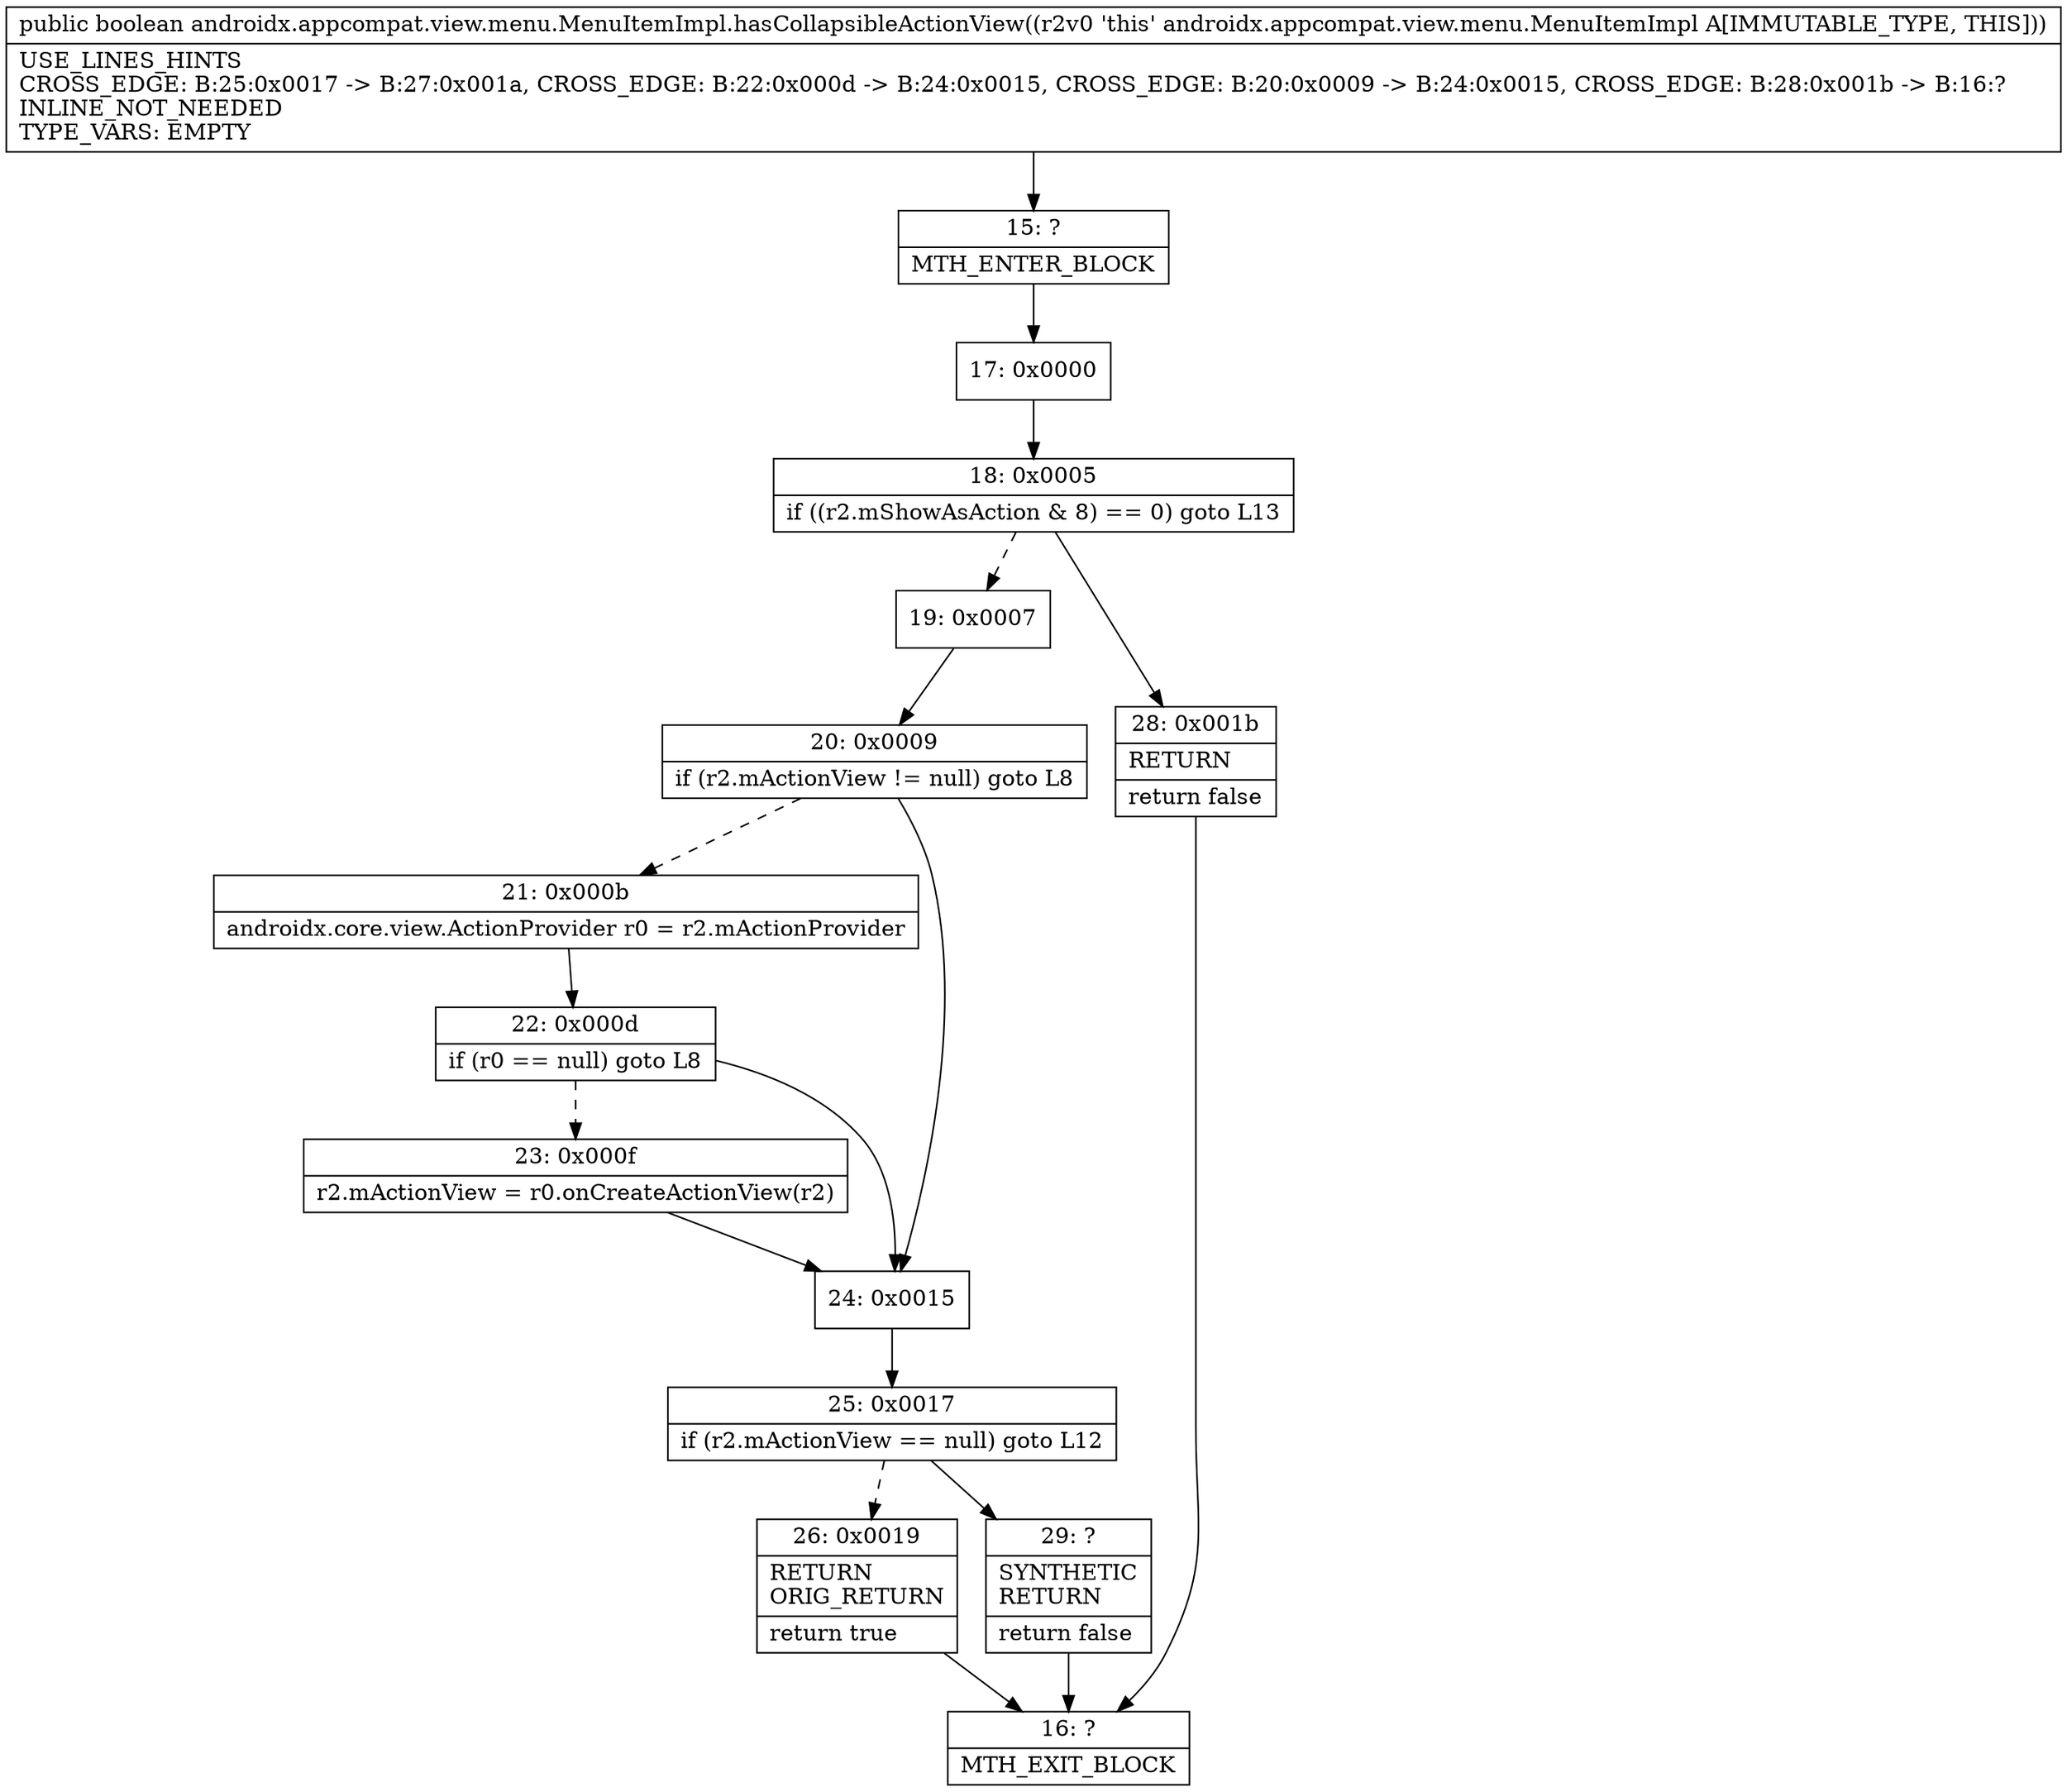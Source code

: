 digraph "CFG forandroidx.appcompat.view.menu.MenuItemImpl.hasCollapsibleActionView()Z" {
Node_15 [shape=record,label="{15\:\ ?|MTH_ENTER_BLOCK\l}"];
Node_17 [shape=record,label="{17\:\ 0x0000}"];
Node_18 [shape=record,label="{18\:\ 0x0005|if ((r2.mShowAsAction & 8) == 0) goto L13\l}"];
Node_19 [shape=record,label="{19\:\ 0x0007}"];
Node_20 [shape=record,label="{20\:\ 0x0009|if (r2.mActionView != null) goto L8\l}"];
Node_21 [shape=record,label="{21\:\ 0x000b|androidx.core.view.ActionProvider r0 = r2.mActionProvider\l}"];
Node_22 [shape=record,label="{22\:\ 0x000d|if (r0 == null) goto L8\l}"];
Node_23 [shape=record,label="{23\:\ 0x000f|r2.mActionView = r0.onCreateActionView(r2)\l}"];
Node_24 [shape=record,label="{24\:\ 0x0015}"];
Node_25 [shape=record,label="{25\:\ 0x0017|if (r2.mActionView == null) goto L12\l}"];
Node_26 [shape=record,label="{26\:\ 0x0019|RETURN\lORIG_RETURN\l|return true\l}"];
Node_16 [shape=record,label="{16\:\ ?|MTH_EXIT_BLOCK\l}"];
Node_29 [shape=record,label="{29\:\ ?|SYNTHETIC\lRETURN\l|return false\l}"];
Node_28 [shape=record,label="{28\:\ 0x001b|RETURN\l|return false\l}"];
MethodNode[shape=record,label="{public boolean androidx.appcompat.view.menu.MenuItemImpl.hasCollapsibleActionView((r2v0 'this' androidx.appcompat.view.menu.MenuItemImpl A[IMMUTABLE_TYPE, THIS]))  | USE_LINES_HINTS\lCROSS_EDGE: B:25:0x0017 \-\> B:27:0x001a, CROSS_EDGE: B:22:0x000d \-\> B:24:0x0015, CROSS_EDGE: B:20:0x0009 \-\> B:24:0x0015, CROSS_EDGE: B:28:0x001b \-\> B:16:?\lINLINE_NOT_NEEDED\lTYPE_VARS: EMPTY\l}"];
MethodNode -> Node_15;Node_15 -> Node_17;
Node_17 -> Node_18;
Node_18 -> Node_19[style=dashed];
Node_18 -> Node_28;
Node_19 -> Node_20;
Node_20 -> Node_21[style=dashed];
Node_20 -> Node_24;
Node_21 -> Node_22;
Node_22 -> Node_23[style=dashed];
Node_22 -> Node_24;
Node_23 -> Node_24;
Node_24 -> Node_25;
Node_25 -> Node_26[style=dashed];
Node_25 -> Node_29;
Node_26 -> Node_16;
Node_29 -> Node_16;
Node_28 -> Node_16;
}

